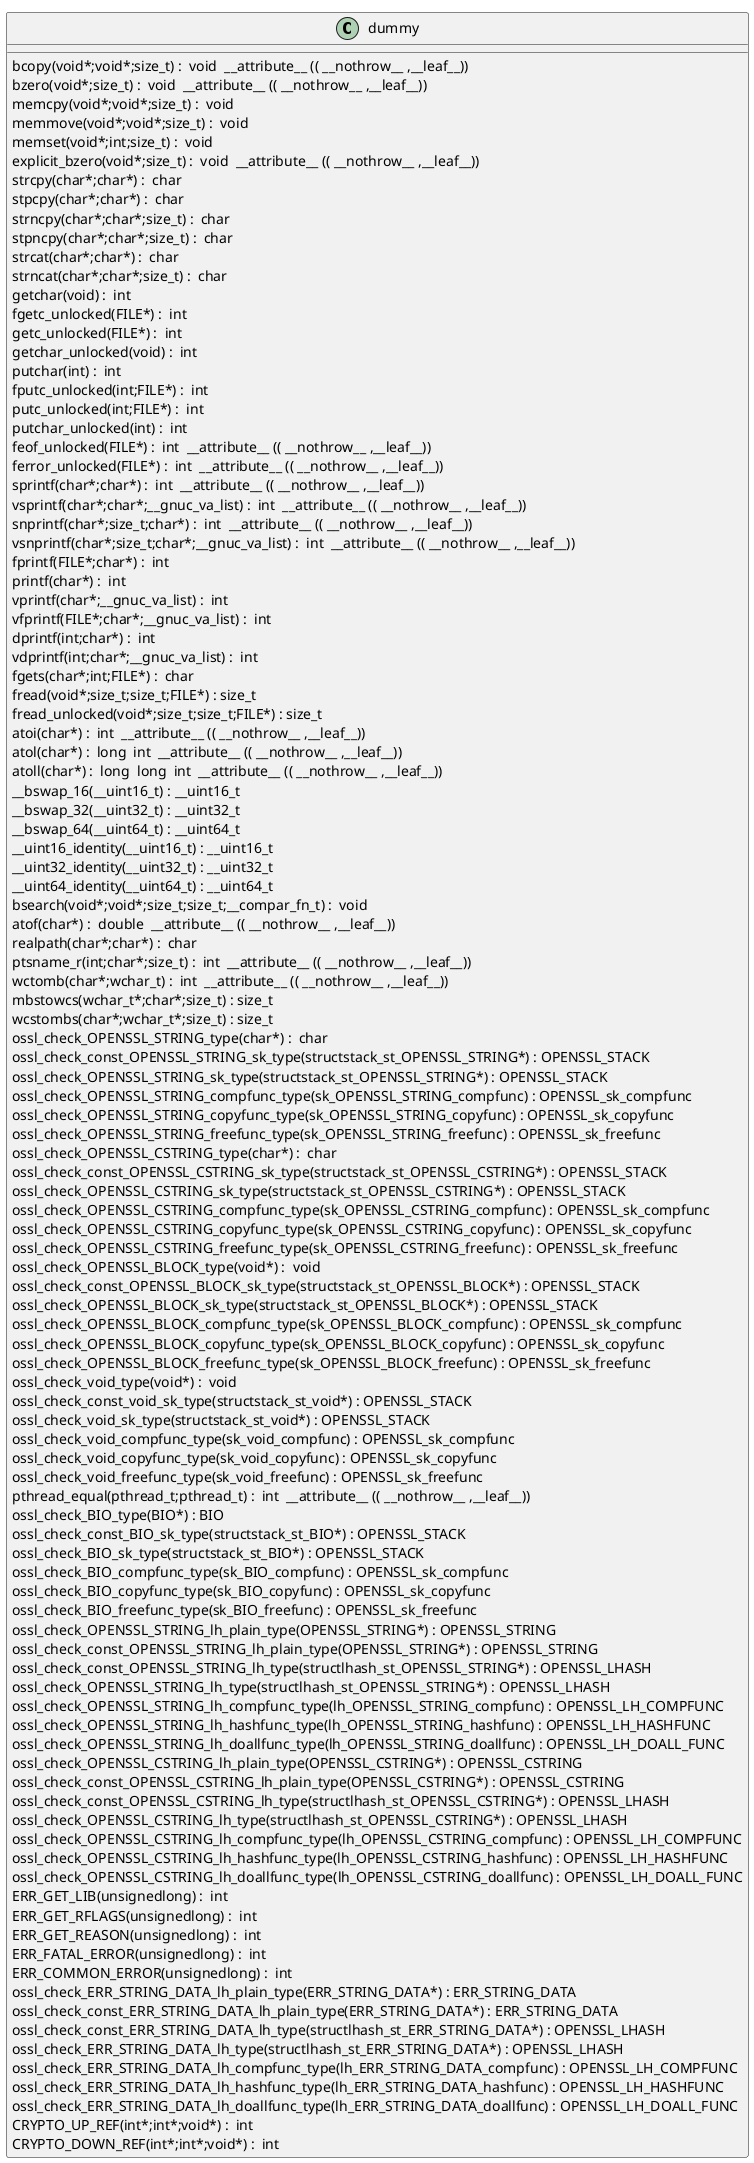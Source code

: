 @startuml
!pragma layout smetana
class dummy {
bcopy(void*;void*;size_t) :  void  __attribute__ (( __nothrow__ ,__leaf__)) [[[./../../.././qc/crypto/ec/ecx_key.c.html#298]]]
bzero(void*;size_t) :  void  __attribute__ (( __nothrow__ ,__leaf__)) [[[./../../.././qc/crypto/ec/ecx_key.c.html#305]]]
memcpy(void*;void*;size_t) :  void  [[[./../../.././qc/crypto/ec/ecx_key.c.html#346]]]
memmove(void*;void*;size_t) :  void  [[[./../../.././qc/crypto/ec/ecx_key.c.html#354]]]
memset(void*;int;size_t) :  void  [[[./../../.././qc/crypto/ec/ecx_key.c.html#361]]]
explicit_bzero(void*;size_t) :  void  __attribute__ (( __nothrow__ ,__leaf__)) [[[./../../.././qc/crypto/ec/ecx_key.c.html#374]]]
strcpy(char*;char*) :  char  [[[./../../.././qc/crypto/ec/ecx_key.c.html#381]]]
stpcpy(char*;char*) :  char  [[[./../../.././qc/crypto/ec/ecx_key.c.html#388]]]
strncpy(char*;char*;size_t) :  char  [[[./../../.././qc/crypto/ec/ecx_key.c.html#396]]]
stpncpy(char*;char*;size_t) :  char  [[[./../../.././qc/crypto/ec/ecx_key.c.html#406]]]
strcat(char*;char*) :  char  [[[./../../.././qc/crypto/ec/ecx_key.c.html#413]]]
strncat(char*;char*;size_t) :  char  [[[./../../.././qc/crypto/ec/ecx_key.c.html#420]]]
getchar(void) :  int  [[[./../../.././qc/crypto/ec/ecx_key.c.html#1294]]]
fgetc_unlocked(FILE*) :  int  [[[./../../.././qc/crypto/ec/ecx_key.c.html#1303]]]
getc_unlocked(FILE*) :  int  [[[./../../.././qc/crypto/ec/ecx_key.c.html#1313]]]
getchar_unlocked(void) :  int  [[[./../../.././qc/crypto/ec/ecx_key.c.html#1320]]]
putchar(int) :  int  [[[./../../.././qc/crypto/ec/ecx_key.c.html#1329]]]
fputc_unlocked(int;FILE*) :  int  [[[./../../.././qc/crypto/ec/ecx_key.c.html#1338]]]
putc_unlocked(int;FILE*) :  int  [[[./../../.././qc/crypto/ec/ecx_key.c.html#1348]]]
putchar_unlocked(int) :  int  [[[./../../.././qc/crypto/ec/ecx_key.c.html#1355]]]
feof_unlocked(FILE*) :  int  __attribute__ (( __nothrow__ ,__leaf__)) [[[./../../.././qc/crypto/ec/ecx_key.c.html#1361]]]
ferror_unlocked(FILE*) :  int  __attribute__ (( __nothrow__ ,__leaf__)) [[[./../../.././qc/crypto/ec/ecx_key.c.html#1368]]]
sprintf(char*;char*) :  int  __attribute__ (( __nothrow__ ,__leaf__)) [[[./../../.././qc/crypto/ec/ecx_key.c.html#1387]]]
vsprintf(char*;char*;__gnuc_va_list) :  int  __attribute__ (( __nothrow__ ,__leaf__)) [[[./../../.././qc/crypto/ec/ecx_key.c.html#1400]]]
snprintf(char*;size_t;char*) :  int  __attribute__ (( __nothrow__ ,__leaf__)) [[[./../../.././qc/crypto/ec/ecx_key.c.html#1419]]]
vsnprintf(char*;size_t;char*;__gnuc_va_list) :  int  __attribute__ (( __nothrow__ ,__leaf__)) [[[./../../.././qc/crypto/ec/ecx_key.c.html#1433]]]
fprintf(FILE*;char*) :  int  [[[./../../.././qc/crypto/ec/ecx_key.c.html#1454]]]
printf(char*) :  int  [[[./../../.././qc/crypto/ec/ecx_key.c.html#1461]]]
vprintf(char*;__gnuc_va_list) :  int  [[[./../../.././qc/crypto/ec/ecx_key.c.html#1473]]]
vfprintf(FILE*;char*;__gnuc_va_list) :  int  [[[./../../.././qc/crypto/ec/ecx_key.c.html#1483]]]
dprintf(int;char*) :  int  [[[./../../.././qc/crypto/ec/ecx_key.c.html#1498]]]
vdprintf(int;char*;__gnuc_va_list) :  int  [[[./../../.././qc/crypto/ec/ecx_key.c.html#1509]]]
fgets(char*;int;FILE*) :  char  [[[./../../.././qc/crypto/ec/ecx_key.c.html#1528]]]
fread(void*;size_t;size_t;FILE*) : size_t [[[./../../.././qc/crypto/ec/ecx_key.c.html#1554]]]
fread_unlocked(void*;size_t;size_t;FILE*) : size_t [[[./../../.././qc/crypto/ec/ecx_key.c.html#1581]]]
atoi(char*) :  int  __attribute__ (( __nothrow__ ,__leaf__)) [[[./../../.././qc/crypto/ec/ecx_key.c.html#1741]]]
atol(char*) :  long  int  __attribute__ (( __nothrow__ ,__leaf__)) [[[./../../.././qc/crypto/ec/ecx_key.c.html#1746]]]
atoll(char*) :  long  long  int  __attribute__ (( __nothrow__ ,__leaf__)) [[[./../../.././qc/crypto/ec/ecx_key.c.html#1753]]]
__bswap_16(__uint16_t) : __uint16_t [[[./../../.././qc/crypto/ec/ecx_key.c.html#1900]]]
__bswap_32(__uint32_t) : __uint32_t [[[./../../.././qc/crypto/ec/ecx_key.c.html#1915]]]
__bswap_64(__uint64_t) : __uint64_t [[[./../../.././qc/crypto/ec/ecx_key.c.html#1925]]]
__uint16_identity(__uint16_t) : __uint16_t [[[./../../.././qc/crypto/ec/ecx_key.c.html#1937]]]
__uint32_identity(__uint32_t) : __uint32_t [[[./../../.././qc/crypto/ec/ecx_key.c.html#1943]]]
__uint64_identity(__uint64_t) : __uint64_t [[[./../../.././qc/crypto/ec/ecx_key.c.html#1949]]]
bsearch(void*;void*;size_t;size_t;__compar_fn_t) :  void  [[[./../../.././qc/crypto/ec/ecx_key.c.html#2617]]]
atof(char*) :  double  __attribute__ (( __nothrow__ ,__leaf__)) [[[./../../.././qc/crypto/ec/ecx_key.c.html#1]]]
realpath(char*;char*) :  char  [[[./../../.././qc/crypto/ec/ecx_key.c.html#1]]]
ptsname_r(int;char*;size_t) :  int  __attribute__ (( __nothrow__ ,__leaf__)) [[[./../../.././qc/crypto/ec/ecx_key.c.html#1]]]
wctomb(char*;wchar_t) :  int  __attribute__ (( __nothrow__ ,__leaf__)) [[[./../../.././qc/crypto/ec/ecx_key.c.html#1]]]
mbstowcs(wchar_t*;char*;size_t) : size_t [[[./../../.././qc/crypto/ec/ecx_key.c.html#1]]]
wcstombs(char*;wchar_t*;size_t) : size_t [[[./../../.././qc/crypto/ec/ecx_key.c.html#1]]]
ossl_check_OPENSSL_STRING_type(char*) :  char  [[[./../../.././qc/crypto/ec/ecx_key.c.html#1]]]
ossl_check_const_OPENSSL_STRING_sk_type(structstack_st_OPENSSL_STRING*) : OPENSSL_STACK [[[./../../.././qc/crypto/ec/ecx_key.c.html#1]]]
ossl_check_OPENSSL_STRING_sk_type(structstack_st_OPENSSL_STRING*) : OPENSSL_STACK [[[./../../.././qc/crypto/ec/ecx_key.c.html#1]]]
ossl_check_OPENSSL_STRING_compfunc_type(sk_OPENSSL_STRING_compfunc) : OPENSSL_sk_compfunc [[[./../../.././qc/crypto/ec/ecx_key.c.html#1]]]
ossl_check_OPENSSL_STRING_copyfunc_type(sk_OPENSSL_STRING_copyfunc) : OPENSSL_sk_copyfunc [[[./../../.././qc/crypto/ec/ecx_key.c.html#1]]]
ossl_check_OPENSSL_STRING_freefunc_type(sk_OPENSSL_STRING_freefunc) : OPENSSL_sk_freefunc [[[./../../.././qc/crypto/ec/ecx_key.c.html#1]]]
ossl_check_OPENSSL_CSTRING_type(char*) :  char  [[[./../../.././qc/crypto/ec/ecx_key.c.html#1]]]
ossl_check_const_OPENSSL_CSTRING_sk_type(structstack_st_OPENSSL_CSTRING*) : OPENSSL_STACK [[[./../../.././qc/crypto/ec/ecx_key.c.html#1]]]
ossl_check_OPENSSL_CSTRING_sk_type(structstack_st_OPENSSL_CSTRING*) : OPENSSL_STACK [[[./../../.././qc/crypto/ec/ecx_key.c.html#1]]]
ossl_check_OPENSSL_CSTRING_compfunc_type(sk_OPENSSL_CSTRING_compfunc) : OPENSSL_sk_compfunc [[[./../../.././qc/crypto/ec/ecx_key.c.html#1]]]
ossl_check_OPENSSL_CSTRING_copyfunc_type(sk_OPENSSL_CSTRING_copyfunc) : OPENSSL_sk_copyfunc [[[./../../.././qc/crypto/ec/ecx_key.c.html#1]]]
ossl_check_OPENSSL_CSTRING_freefunc_type(sk_OPENSSL_CSTRING_freefunc) : OPENSSL_sk_freefunc [[[./../../.././qc/crypto/ec/ecx_key.c.html#1]]]
ossl_check_OPENSSL_BLOCK_type(void*) :  void  [[[./../../.././qc/crypto/ec/ecx_key.c.html#1]]]
ossl_check_const_OPENSSL_BLOCK_sk_type(structstack_st_OPENSSL_BLOCK*) : OPENSSL_STACK [[[./../../.././qc/crypto/ec/ecx_key.c.html#1]]]
ossl_check_OPENSSL_BLOCK_sk_type(structstack_st_OPENSSL_BLOCK*) : OPENSSL_STACK [[[./../../.././qc/crypto/ec/ecx_key.c.html#1]]]
ossl_check_OPENSSL_BLOCK_compfunc_type(sk_OPENSSL_BLOCK_compfunc) : OPENSSL_sk_compfunc [[[./../../.././qc/crypto/ec/ecx_key.c.html#1]]]
ossl_check_OPENSSL_BLOCK_copyfunc_type(sk_OPENSSL_BLOCK_copyfunc) : OPENSSL_sk_copyfunc [[[./../../.././qc/crypto/ec/ecx_key.c.html#1]]]
ossl_check_OPENSSL_BLOCK_freefunc_type(sk_OPENSSL_BLOCK_freefunc) : OPENSSL_sk_freefunc [[[./../../.././qc/crypto/ec/ecx_key.c.html#1]]]
ossl_check_void_type(void*) :  void  [[[./../../.././qc/crypto/ec/ecx_key.c.html#1]]]
ossl_check_const_void_sk_type(structstack_st_void*) : OPENSSL_STACK [[[./../../.././qc/crypto/ec/ecx_key.c.html#1]]]
ossl_check_void_sk_type(structstack_st_void*) : OPENSSL_STACK [[[./../../.././qc/crypto/ec/ecx_key.c.html#1]]]
ossl_check_void_compfunc_type(sk_void_compfunc) : OPENSSL_sk_compfunc [[[./../../.././qc/crypto/ec/ecx_key.c.html#1]]]
ossl_check_void_copyfunc_type(sk_void_copyfunc) : OPENSSL_sk_copyfunc [[[./../../.././qc/crypto/ec/ecx_key.c.html#1]]]
ossl_check_void_freefunc_type(sk_void_freefunc) : OPENSSL_sk_freefunc [[[./../../.././qc/crypto/ec/ecx_key.c.html#1]]]
pthread_equal(pthread_t;pthread_t) :  int  __attribute__ (( __nothrow__ ,__leaf__)) [[[./../../.././qc/crypto/ec/ecx_key.c.html#1]]]
ossl_check_BIO_type(BIO*) : BIO [[[./../../.././qc/crypto/ec/ecx_key.c.html#1]]]
ossl_check_const_BIO_sk_type(structstack_st_BIO*) : OPENSSL_STACK [[[./../../.././qc/crypto/ec/ecx_key.c.html#1]]]
ossl_check_BIO_sk_type(structstack_st_BIO*) : OPENSSL_STACK [[[./../../.././qc/crypto/ec/ecx_key.c.html#1]]]
ossl_check_BIO_compfunc_type(sk_BIO_compfunc) : OPENSSL_sk_compfunc [[[./../../.././qc/crypto/ec/ecx_key.c.html#1]]]
ossl_check_BIO_copyfunc_type(sk_BIO_copyfunc) : OPENSSL_sk_copyfunc [[[./../../.././qc/crypto/ec/ecx_key.c.html#1]]]
ossl_check_BIO_freefunc_type(sk_BIO_freefunc) : OPENSSL_sk_freefunc [[[./../../.././qc/crypto/ec/ecx_key.c.html#1]]]
ossl_check_OPENSSL_STRING_lh_plain_type(OPENSSL_STRING*) : OPENSSL_STRING [[[./../../.././qc/crypto/ec/ecx_key.c.html#1]]]
ossl_check_const_OPENSSL_STRING_lh_plain_type(OPENSSL_STRING*) : OPENSSL_STRING [[[./../../.././qc/crypto/ec/ecx_key.c.html#1]]]
ossl_check_const_OPENSSL_STRING_lh_type(structlhash_st_OPENSSL_STRING*) : OPENSSL_LHASH [[[./../../.././qc/crypto/ec/ecx_key.c.html#1]]]
ossl_check_OPENSSL_STRING_lh_type(structlhash_st_OPENSSL_STRING*) : OPENSSL_LHASH [[[./../../.././qc/crypto/ec/ecx_key.c.html#1]]]
ossl_check_OPENSSL_STRING_lh_compfunc_type(lh_OPENSSL_STRING_compfunc) : OPENSSL_LH_COMPFUNC [[[./../../.././qc/crypto/ec/ecx_key.c.html#1]]]
ossl_check_OPENSSL_STRING_lh_hashfunc_type(lh_OPENSSL_STRING_hashfunc) : OPENSSL_LH_HASHFUNC [[[./../../.././qc/crypto/ec/ecx_key.c.html#1]]]
ossl_check_OPENSSL_STRING_lh_doallfunc_type(lh_OPENSSL_STRING_doallfunc) : OPENSSL_LH_DOALL_FUNC [[[./../../.././qc/crypto/ec/ecx_key.c.html#1]]]
ossl_check_OPENSSL_CSTRING_lh_plain_type(OPENSSL_CSTRING*) : OPENSSL_CSTRING [[[./../../.././qc/crypto/ec/ecx_key.c.html#1]]]
ossl_check_const_OPENSSL_CSTRING_lh_plain_type(OPENSSL_CSTRING*) : OPENSSL_CSTRING [[[./../../.././qc/crypto/ec/ecx_key.c.html#1]]]
ossl_check_const_OPENSSL_CSTRING_lh_type(structlhash_st_OPENSSL_CSTRING*) : OPENSSL_LHASH [[[./../../.././qc/crypto/ec/ecx_key.c.html#1]]]
ossl_check_OPENSSL_CSTRING_lh_type(structlhash_st_OPENSSL_CSTRING*) : OPENSSL_LHASH [[[./../../.././qc/crypto/ec/ecx_key.c.html#1]]]
ossl_check_OPENSSL_CSTRING_lh_compfunc_type(lh_OPENSSL_CSTRING_compfunc) : OPENSSL_LH_COMPFUNC [[[./../../.././qc/crypto/ec/ecx_key.c.html#1]]]
ossl_check_OPENSSL_CSTRING_lh_hashfunc_type(lh_OPENSSL_CSTRING_hashfunc) : OPENSSL_LH_HASHFUNC [[[./../../.././qc/crypto/ec/ecx_key.c.html#1]]]
ossl_check_OPENSSL_CSTRING_lh_doallfunc_type(lh_OPENSSL_CSTRING_doallfunc) : OPENSSL_LH_DOALL_FUNC [[[./../../.././qc/crypto/ec/ecx_key.c.html#1]]]
ERR_GET_LIB(unsignedlong) :  int  [[[./../../.././qc/crypto/ec/ecx_key.c.html#1]]]
ERR_GET_RFLAGS(unsignedlong) :  int  [[[./../../.././qc/crypto/ec/ecx_key.c.html#1]]]
ERR_GET_REASON(unsignedlong) :  int  [[[./../../.././qc/crypto/ec/ecx_key.c.html#1]]]
ERR_FATAL_ERROR(unsignedlong) :  int  [[[./../../.././qc/crypto/ec/ecx_key.c.html#1]]]
ERR_COMMON_ERROR(unsignedlong) :  int  [[[./../../.././qc/crypto/ec/ecx_key.c.html#1]]]
ossl_check_ERR_STRING_DATA_lh_plain_type(ERR_STRING_DATA*) : ERR_STRING_DATA [[[./../../.././qc/crypto/ec/ecx_key.c.html#1]]]
ossl_check_const_ERR_STRING_DATA_lh_plain_type(ERR_STRING_DATA*) : ERR_STRING_DATA [[[./../../.././qc/crypto/ec/ecx_key.c.html#1]]]
ossl_check_const_ERR_STRING_DATA_lh_type(structlhash_st_ERR_STRING_DATA*) : OPENSSL_LHASH [[[./../../.././qc/crypto/ec/ecx_key.c.html#1]]]
ossl_check_ERR_STRING_DATA_lh_type(structlhash_st_ERR_STRING_DATA*) : OPENSSL_LHASH [[[./../../.././qc/crypto/ec/ecx_key.c.html#1]]]
ossl_check_ERR_STRING_DATA_lh_compfunc_type(lh_ERR_STRING_DATA_compfunc) : OPENSSL_LH_COMPFUNC [[[./../../.././qc/crypto/ec/ecx_key.c.html#1]]]
ossl_check_ERR_STRING_DATA_lh_hashfunc_type(lh_ERR_STRING_DATA_hashfunc) : OPENSSL_LH_HASHFUNC [[[./../../.././qc/crypto/ec/ecx_key.c.html#1]]]
ossl_check_ERR_STRING_DATA_lh_doallfunc_type(lh_ERR_STRING_DATA_doallfunc) : OPENSSL_LH_DOALL_FUNC [[[./../../.././qc/crypto/ec/ecx_key.c.html#1]]]
CRYPTO_UP_REF(int*;int*;void*) :  int  [[[./../../.././qc/crypto/ec/ecx_key.c.html#1]]]
CRYPTO_DOWN_REF(int*;int*;void*) :  int  [[[./../../.././qc/crypto/ec/ecx_key.c.html#1]]]
} 
@enduml
